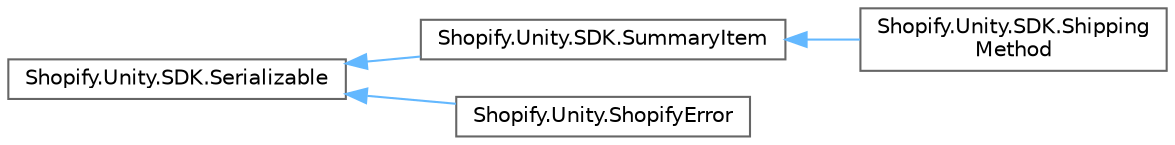 digraph "Graphical Class Hierarchy"
{
 // LATEX_PDF_SIZE
  bgcolor="transparent";
  edge [fontname=Helvetica,fontsize=10,labelfontname=Helvetica,labelfontsize=10];
  node [fontname=Helvetica,fontsize=10,shape=box,height=0.2,width=0.4];
  rankdir="LR";
  Node0 [id="Node000000",label="Shopify.Unity.SDK.Serializable",height=0.2,width=0.4,color="grey40", fillcolor="white", style="filled",URL="$class_shopify_1_1_unity_1_1_s_d_k_1_1_serializable.html",tooltip=" "];
  Node0 -> Node1 [id="edge513_Node000000_Node000001",dir="back",color="steelblue1",style="solid",tooltip=" "];
  Node1 [id="Node000001",label="Shopify.Unity.SDK.SummaryItem",height=0.2,width=0.4,color="grey40", fillcolor="white", style="filled",URL="$class_shopify_1_1_unity_1_1_s_d_k_1_1_summary_item.html",tooltip=" "];
  Node1 -> Node2 [id="edge514_Node000001_Node000002",dir="back",color="steelblue1",style="solid",tooltip=" "];
  Node2 [id="Node000002",label="Shopify.Unity.SDK.Shipping\lMethod",height=0.2,width=0.4,color="grey40", fillcolor="white", style="filled",URL="$class_shopify_1_1_unity_1_1_s_d_k_1_1_shipping_method.html",tooltip=" "];
  Node0 -> Node3 [id="edge515_Node000000_Node000003",dir="back",color="steelblue1",style="solid",tooltip=" "];
  Node3 [id="Node000003",label="Shopify.Unity.ShopifyError",height=0.2,width=0.4,color="grey40", fillcolor="white", style="filled",URL="$class_shopify_1_1_unity_1_1_shopify_error.html",tooltip="A class describing an error that has occurred within the SDK."];
}

